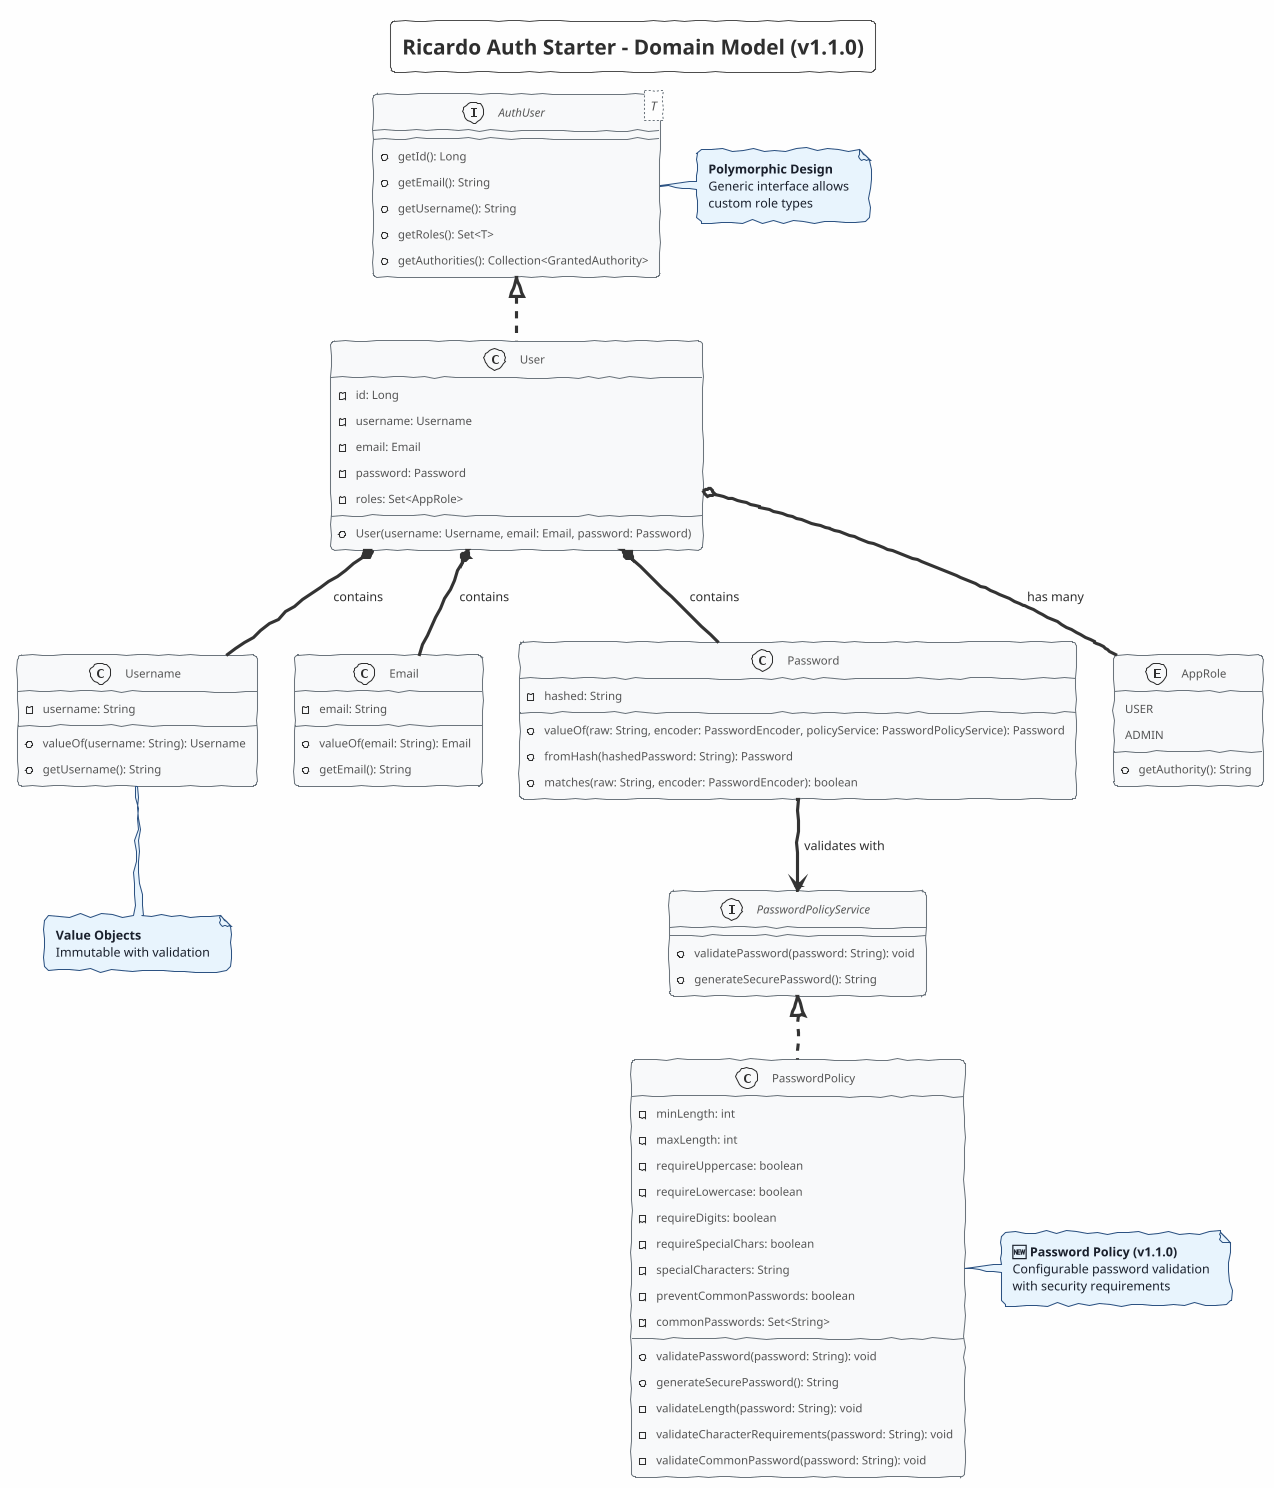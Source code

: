 @startuml Auth Starter - Domain Model

!theme sketchy-outline
skinparam backgroundColor #FEFEFE
skinparam classBackgroundColor #F8F9FA
skinparam classBorderColor #6C757D
skinparam noteBackgroundColor #E8F4FD
skinparam noteBorderColor #2C5282
skinparam noteFontColor #1A202C

title Ricardo Auth Starter - Domain Model (v1.1.0)

interface "AuthUser<T>" as AuthUser {
    +getId(): Long
    +getEmail(): String
    +getUsername(): String
    +getRoles(): Set<T>
    +getAuthorities(): Collection<GrantedAuthority>
}

class User {
    -id: Long
    -username: Username
    -email: Email
    -password: Password
    -roles: Set<AppRole>
    +User(username: Username, email: Email, password: Password)
}

class Username {
    -username: String
    +valueOf(username: String): Username
    +getUsername(): String
}

class Email {
    -email: String
    +valueOf(email: String): Email
    +getEmail(): String
}

class Password {
    -hashed: String
    +valueOf(raw: String, encoder: PasswordEncoder, policyService: PasswordPolicyService): Password
    +fromHash(hashedPassword: String): Password
    +matches(raw: String, encoder: PasswordEncoder): boolean
}

enum AppRole {
    USER
    ADMIN
    +getAuthority(): String
}

interface PasswordPolicyService {
    +validatePassword(password: String): void
    +generateSecurePassword(): String
}

class PasswordPolicy {
    -minLength: int
    -maxLength: int
    -requireUppercase: boolean
    -requireLowercase: boolean
    -requireDigits: boolean
    -requireSpecialChars: boolean
    -specialCharacters: String
    -preventCommonPasswords: boolean
    -commonPasswords: Set<String>
    +validatePassword(password: String): void
    +generateSecurePassword(): String
    -validateLength(password: String): void
    -validateCharacterRequirements(password: String): void
    -validateCommonPassword(password: String): void
}

User .up.|> AuthUser
User *-- Username : contains
User *-- Email : contains
User *-- Password : contains
User o-- AppRole : has many
PasswordPolicy .up.|> PasswordPolicyService
Password --> PasswordPolicyService : validates with

note right of AuthUser #E8F4FD
  **Polymorphic Design**
  Generic interface allows
  custom role types
end note

note bottom of Username #E8F4FD
  **Value Objects**
  Immutable with validation
end note

note right of PasswordPolicy #E8F4FD
  **🆕 Password Policy (v1.1.0)**
  Configurable password validation
  with security requirements
end note

@enduml